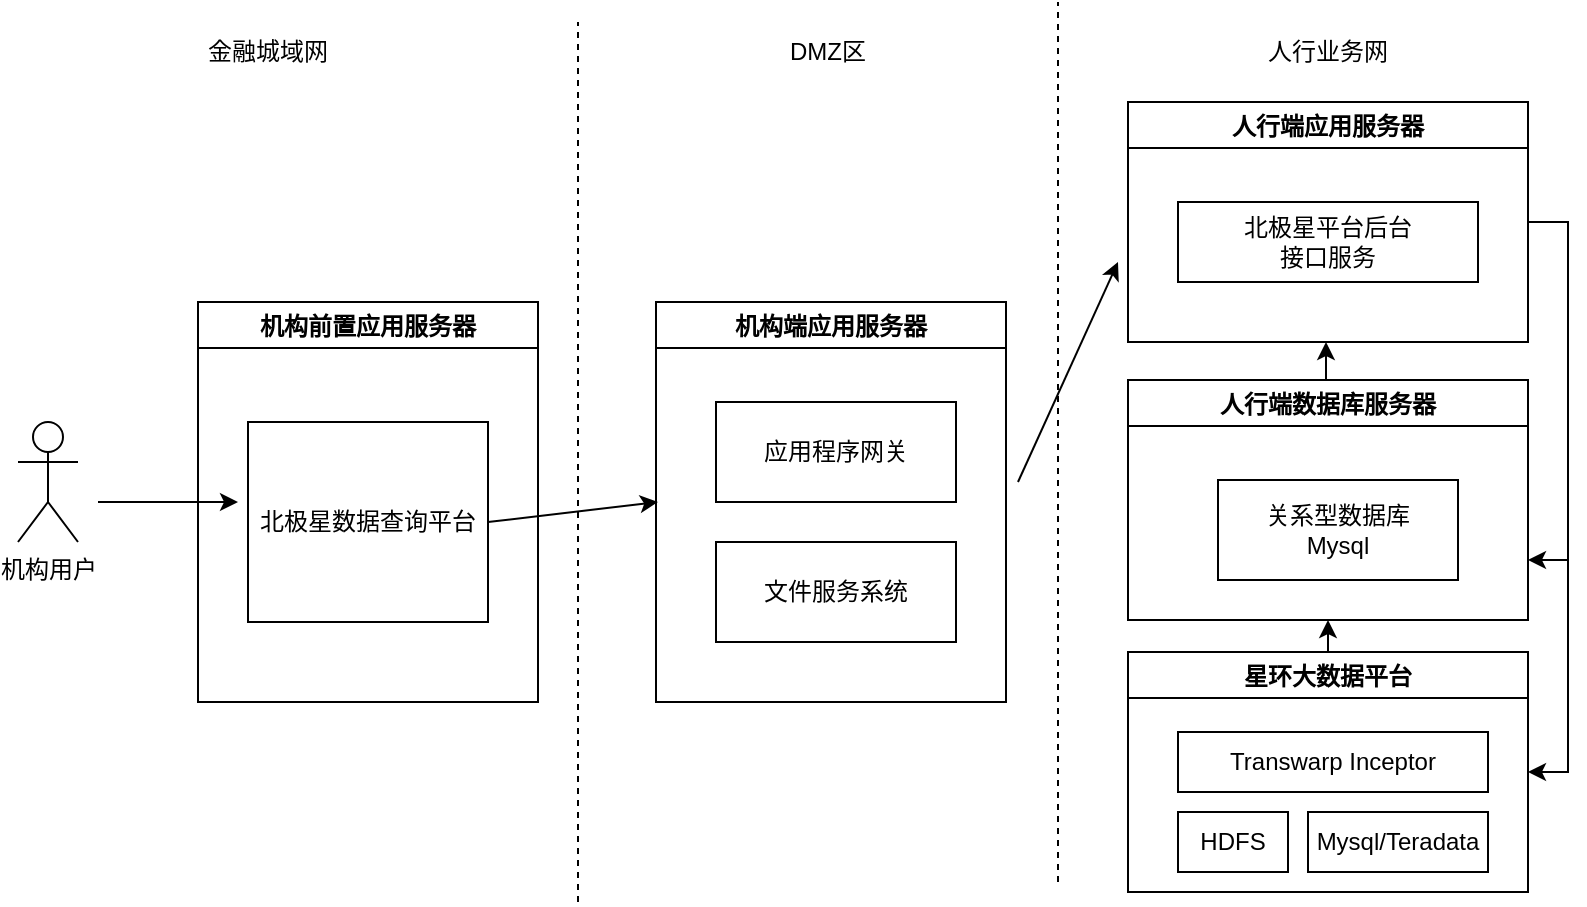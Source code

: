 <mxfile version="20.4.0" type="github">
  <diagram id="M5F1hp7uvuzeiIw6k6TS" name="第 1 页">
    <mxGraphModel dx="1422" dy="716" grid="1" gridSize="10" guides="1" tooltips="1" connect="1" arrows="1" fold="1" page="1" pageScale="1" pageWidth="827" pageHeight="1169" math="0" shadow="0">
      <root>
        <mxCell id="0" />
        <mxCell id="1" parent="0" />
        <mxCell id="Wuoafag_e7uJaNjNSKO9-15" value="" style="endArrow=none;dashed=1;html=1;rounded=0;" edge="1" parent="1">
          <mxGeometry width="50" height="50" relative="1" as="geometry">
            <mxPoint x="309" y="560" as="sourcePoint" />
            <mxPoint x="309" y="120" as="targetPoint" />
          </mxGeometry>
        </mxCell>
        <mxCell id="Wuoafag_e7uJaNjNSKO9-16" value="" style="endArrow=none;dashed=1;html=1;rounded=0;" edge="1" parent="1">
          <mxGeometry width="50" height="50" relative="1" as="geometry">
            <mxPoint x="549" y="550" as="sourcePoint" />
            <mxPoint x="549" y="110" as="targetPoint" />
          </mxGeometry>
        </mxCell>
        <mxCell id="Wuoafag_e7uJaNjNSKO9-17" value="金融城域网" style="text;html=1;strokeColor=none;fillColor=none;align=center;verticalAlign=middle;whiteSpace=wrap;rounded=0;" vertex="1" parent="1">
          <mxGeometry x="109" y="120" width="90" height="30" as="geometry" />
        </mxCell>
        <mxCell id="Wuoafag_e7uJaNjNSKO9-18" value="DMZ区" style="text;html=1;strokeColor=none;fillColor=none;align=center;verticalAlign=middle;whiteSpace=wrap;rounded=0;" vertex="1" parent="1">
          <mxGeometry x="389" y="120" width="90" height="30" as="geometry" />
        </mxCell>
        <mxCell id="Wuoafag_e7uJaNjNSKO9-19" value="人行业务网" style="text;html=1;strokeColor=none;fillColor=none;align=center;verticalAlign=middle;whiteSpace=wrap;rounded=0;" vertex="1" parent="1">
          <mxGeometry x="639" y="120" width="90" height="30" as="geometry" />
        </mxCell>
        <mxCell id="Wuoafag_e7uJaNjNSKO9-21" value="机构用户" style="shape=umlActor;verticalLabelPosition=bottom;verticalAlign=top;html=1;outlineConnect=0;" vertex="1" parent="1">
          <mxGeometry x="29" y="320" width="30" height="60" as="geometry" />
        </mxCell>
        <mxCell id="Wuoafag_e7uJaNjNSKO9-23" value="机构端应用服务器" style="swimlane;" vertex="1" parent="1">
          <mxGeometry x="348" y="260" width="175" height="200" as="geometry" />
        </mxCell>
        <mxCell id="Wuoafag_e7uJaNjNSKO9-24" value="应用程序网关" style="whiteSpace=wrap;html=1;" vertex="1" parent="Wuoafag_e7uJaNjNSKO9-23">
          <mxGeometry x="30" y="50" width="120" height="50" as="geometry" />
        </mxCell>
        <mxCell id="Wuoafag_e7uJaNjNSKO9-42" value="文件服务系统" style="whiteSpace=wrap;html=1;" vertex="1" parent="Wuoafag_e7uJaNjNSKO9-23">
          <mxGeometry x="30" y="120" width="120" height="50" as="geometry" />
        </mxCell>
        <mxCell id="Wuoafag_e7uJaNjNSKO9-31" value="机构前置应用服务器" style="swimlane;" vertex="1" parent="1">
          <mxGeometry x="119" y="260" width="170" height="200" as="geometry" />
        </mxCell>
        <mxCell id="Wuoafag_e7uJaNjNSKO9-32" value="北极星数据查询平台" style="whiteSpace=wrap;html=1;" vertex="1" parent="Wuoafag_e7uJaNjNSKO9-31">
          <mxGeometry x="25" y="60" width="120" height="100" as="geometry" />
        </mxCell>
        <mxCell id="Wuoafag_e7uJaNjNSKO9-33" value="" style="endArrow=classic;html=1;rounded=0;" edge="1" parent="1">
          <mxGeometry width="50" height="50" relative="1" as="geometry">
            <mxPoint x="69" y="360" as="sourcePoint" />
            <mxPoint x="139" y="360" as="targetPoint" />
          </mxGeometry>
        </mxCell>
        <mxCell id="Wuoafag_e7uJaNjNSKO9-34" value="" style="endArrow=classic;html=1;rounded=0;exitX=1;exitY=0.5;exitDx=0;exitDy=0;" edge="1" parent="1" source="Wuoafag_e7uJaNjNSKO9-32">
          <mxGeometry width="50" height="50" relative="1" as="geometry">
            <mxPoint x="279" y="340" as="sourcePoint" />
            <mxPoint x="349" y="360" as="targetPoint" />
          </mxGeometry>
        </mxCell>
        <mxCell id="Wuoafag_e7uJaNjNSKO9-47" style="edgeStyle=orthogonalEdgeStyle;rounded=0;orthogonalLoop=1;jettySize=auto;html=1;exitX=1;exitY=0.5;exitDx=0;exitDy=0;entryX=1;entryY=0.75;entryDx=0;entryDy=0;" edge="1" parent="1" source="Wuoafag_e7uJaNjNSKO9-37" target="Wuoafag_e7uJaNjNSKO9-38">
          <mxGeometry relative="1" as="geometry" />
        </mxCell>
        <mxCell id="Wuoafag_e7uJaNjNSKO9-50" style="edgeStyle=orthogonalEdgeStyle;rounded=0;orthogonalLoop=1;jettySize=auto;html=1;exitX=1;exitY=0.5;exitDx=0;exitDy=0;entryX=1;entryY=0.5;entryDx=0;entryDy=0;" edge="1" parent="1" source="Wuoafag_e7uJaNjNSKO9-37" target="Wuoafag_e7uJaNjNSKO9-39">
          <mxGeometry relative="1" as="geometry" />
        </mxCell>
        <mxCell id="Wuoafag_e7uJaNjNSKO9-37" value="人行端应用服务器" style="swimlane;" vertex="1" parent="1">
          <mxGeometry x="584" y="160" width="200" height="120" as="geometry" />
        </mxCell>
        <mxCell id="Wuoafag_e7uJaNjNSKO9-40" value="北极星平台后台&lt;br&gt;接口服务" style="whiteSpace=wrap;html=1;" vertex="1" parent="Wuoafag_e7uJaNjNSKO9-37">
          <mxGeometry x="25" y="50" width="150" height="40" as="geometry" />
        </mxCell>
        <mxCell id="Wuoafag_e7uJaNjNSKO9-46" value="" style="endArrow=classic;html=1;rounded=0;" edge="1" parent="Wuoafag_e7uJaNjNSKO9-37">
          <mxGeometry width="50" height="50" relative="1" as="geometry">
            <mxPoint x="-55" y="190" as="sourcePoint" />
            <mxPoint x="-5" y="80" as="targetPoint" />
          </mxGeometry>
        </mxCell>
        <mxCell id="Wuoafag_e7uJaNjNSKO9-53" style="edgeStyle=orthogonalEdgeStyle;rounded=0;orthogonalLoop=1;jettySize=auto;html=1;exitX=0.25;exitY=0;exitDx=0;exitDy=0;entryX=0.25;entryY=1;entryDx=0;entryDy=0;" edge="1" parent="1">
          <mxGeometry relative="1" as="geometry">
            <mxPoint x="683" y="299" as="sourcePoint" />
            <mxPoint x="683" y="280" as="targetPoint" />
          </mxGeometry>
        </mxCell>
        <mxCell id="Wuoafag_e7uJaNjNSKO9-38" value="人行端数据库服务器" style="swimlane;" vertex="1" parent="1">
          <mxGeometry x="584" y="299" width="200" height="120" as="geometry" />
        </mxCell>
        <mxCell id="Wuoafag_e7uJaNjNSKO9-41" value="关系型数据库&lt;br&gt;Mysql" style="whiteSpace=wrap;html=1;" vertex="1" parent="Wuoafag_e7uJaNjNSKO9-38">
          <mxGeometry x="45" y="50" width="120" height="50" as="geometry" />
        </mxCell>
        <mxCell id="Wuoafag_e7uJaNjNSKO9-55" style="edgeStyle=orthogonalEdgeStyle;rounded=0;orthogonalLoop=1;jettySize=auto;html=1;exitX=0.5;exitY=0;exitDx=0;exitDy=0;entryX=0.5;entryY=1;entryDx=0;entryDy=0;" edge="1" parent="1" source="Wuoafag_e7uJaNjNSKO9-39" target="Wuoafag_e7uJaNjNSKO9-38">
          <mxGeometry relative="1" as="geometry" />
        </mxCell>
        <mxCell id="Wuoafag_e7uJaNjNSKO9-39" value="星环大数据平台" style="swimlane;" vertex="1" parent="1">
          <mxGeometry x="584" y="435" width="200" height="120" as="geometry" />
        </mxCell>
        <mxCell id="Wuoafag_e7uJaNjNSKO9-43" value="Transwarp Inceptor" style="whiteSpace=wrap;html=1;" vertex="1" parent="Wuoafag_e7uJaNjNSKO9-39">
          <mxGeometry x="25" y="40" width="155" height="30" as="geometry" />
        </mxCell>
        <mxCell id="Wuoafag_e7uJaNjNSKO9-44" value="HDFS" style="whiteSpace=wrap;html=1;" vertex="1" parent="Wuoafag_e7uJaNjNSKO9-39">
          <mxGeometry x="25" y="80" width="55" height="30" as="geometry" />
        </mxCell>
        <mxCell id="Wuoafag_e7uJaNjNSKO9-45" value="Mysql/Teradata" style="whiteSpace=wrap;html=1;" vertex="1" parent="Wuoafag_e7uJaNjNSKO9-39">
          <mxGeometry x="90" y="80" width="90" height="30" as="geometry" />
        </mxCell>
      </root>
    </mxGraphModel>
  </diagram>
</mxfile>
